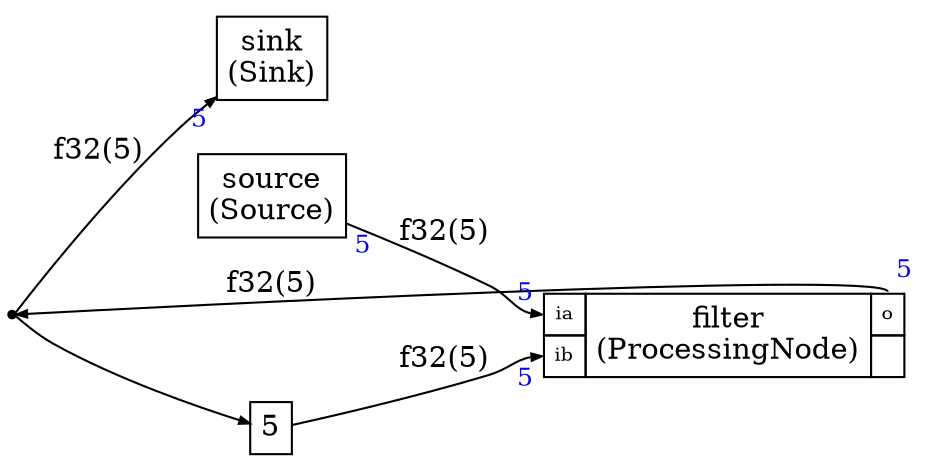 



digraph structs {
    node [shape=plaintext]
    rankdir=LR
    edge [arrowsize=0.5]
    fontname="times"


dup0 [shape=point,label=dup0]


filter [label=<
<TABLE BORDER="0" CELLBORDER="1" CELLSPACING="0" CELLPADDING="4">
  <TR>
    <TD PORT="ia"><FONT POINT-SIZE="9.0">ia</FONT></TD>
    <TD ALIGN="CENTER" ROWSPAN="2">filter<BR/>(ProcessingNode)</TD>
    <TD PORT="o"><FONT POINT-SIZE="9.0">o</FONT></TD>
  </TR>
<TR>
<TD PORT="ib"><FONT POINT-SIZE="9.0">ib</FONT></TD>

 
<TD></TD></TR>

</TABLE>>];

sink [label=<
<TABLE BORDER="0" CELLBORDER="1" CELLSPACING="0" CELLPADDING="4">
  <TR>
    <TD ALIGN="CENTER" PORT="i">sink<BR/>(Sink)</TD>
  </TR>
</TABLE>>];

source [label=<
<TABLE BORDER="0" CELLBORDER="1" CELLSPACING="0" CELLPADDING="4">
  <TR>
    <TD ALIGN="CENTER" PORT="i">source<BR/>(Source)</TD>
  </TR>
</TABLE>>];



source:i -> filter:ia [label="f32(5)"
,headlabel=<<TABLE BORDER="0" CELLPADDING="2"><TR><TD><FONT COLOR="blue" POINT-SIZE="12.0" >5</FONT>
</TD></TR></TABLE>>
,taillabel=<<TABLE BORDER="0" CELLPADDING="2"><TR><TD><FONT COLOR="blue" POINT-SIZE="12.0" >5</FONT>
</TD></TR></TABLE>>]

filter:o ->  
dup0 [label="f32(5)"

,taillabel=<<TABLE BORDER="0" CELLPADDING="2"><TR><TD><FONT COLOR="blue" POINT-SIZE="12.0" >5</FONT>
</TD></TR></TABLE>>]

 
dup0 -> sink:i [label="f32(5)"
,headlabel=<<TABLE BORDER="0" CELLPADDING="2"><TR><TD><FONT COLOR="blue" POINT-SIZE="12.0" >5</FONT>
</TD></TR></TABLE>>
]
dup0filterDelay [label=<
<TABLE BORDER="0" CELLBORDER="1" CELLSPACING="0" CELLPADDING="4">
  <TR>
    <TD ALIGN="CENTER" PORT="i">5</TD>
  </TR>
</TABLE>>];


 
dup0 -> dup0filterDelay:i [label=""]

dup0filterDelay:i -> filter:ib [label="f32(5)"
,headlabel=<<TABLE BORDER="0" CELLPADDING="2"><TR><TD><FONT COLOR="blue" POINT-SIZE="12.0" >5</FONT>
</TD></TR></TABLE>>]



}
